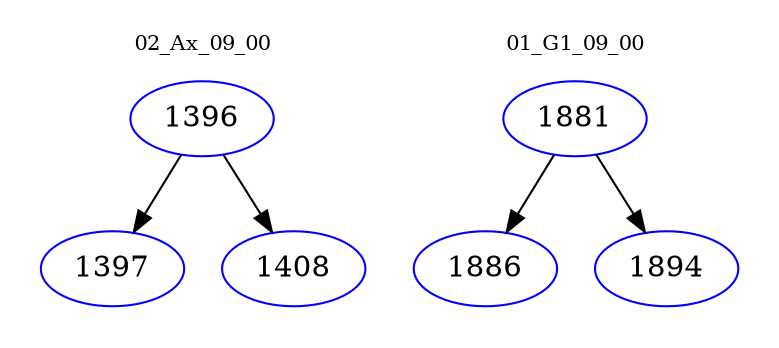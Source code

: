 digraph{
subgraph cluster_0 {
color = white
label = "02_Ax_09_00";
fontsize=10;
T0_1396 [label="1396", color="blue"]
T0_1396 -> T0_1397 [color="black"]
T0_1397 [label="1397", color="blue"]
T0_1396 -> T0_1408 [color="black"]
T0_1408 [label="1408", color="blue"]
}
subgraph cluster_1 {
color = white
label = "01_G1_09_00";
fontsize=10;
T1_1881 [label="1881", color="blue"]
T1_1881 -> T1_1886 [color="black"]
T1_1886 [label="1886", color="blue"]
T1_1881 -> T1_1894 [color="black"]
T1_1894 [label="1894", color="blue"]
}
}
